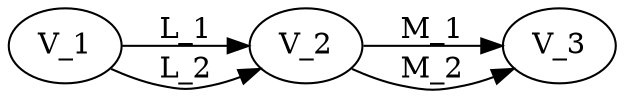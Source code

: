 digraph sample_1
{
    rankdir="LR"
    1[label="V_1",texlbl="$V_1$"]
    2[label="V_2",texlbl="$V_2$"]
    3[label="V_3",texlbl="$V_3$"]
    1 -> 2[label="L_1",texlbl="$L_1$"]
    1 -> 2[label="L_2",texlbl="$L_2$"]
    2 -> 3[label="M_1",texlbl="$M_1$"]
    2 -> 3[label="M_2",texlbl="$M_2$"]
}
